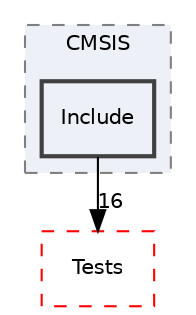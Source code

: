digraph "C:/Users/Topuz/STM32CubeIDE/workspace_1.6.0/ESP8266-TCP-IP/ESP8266-TCP/Drivers/CMSIS/Include"
{
 // LATEX_PDF_SIZE
  edge [fontname="Helvetica",fontsize="10",labelfontname="Helvetica",labelfontsize="10"];
  node [fontname="Helvetica",fontsize="10",shape=record];
  compound=true
  subgraph clusterdir_56d5a2eeed384ae49fc665b47fa21385 {
    graph [ bgcolor="#edf0f7", pencolor="grey50", style="filled,dashed,", label="CMSIS", fontname="Helvetica", fontsize="10", URL="dir_56d5a2eeed384ae49fc665b47fa21385.html"]
  dir_6ec1c020c42f5190e871099157064ee9 [shape=box, label="Include", style="filled,bold,", fillcolor="#edf0f7", color="grey25", URL="dir_6ec1c020c42f5190e871099157064ee9.html"];
  }
  dir_93a4f2ba67183dd39967c0f948e3c2fb [shape=box, label="Tests", style="dashed,", fillcolor="#edf0f7", color="red", URL="dir_93a4f2ba67183dd39967c0f948e3c2fb.html"];
  dir_6ec1c020c42f5190e871099157064ee9->dir_93a4f2ba67183dd39967c0f948e3c2fb [headlabel="16", labeldistance=1.5 headhref="dir_000020_000043.html"];
}
